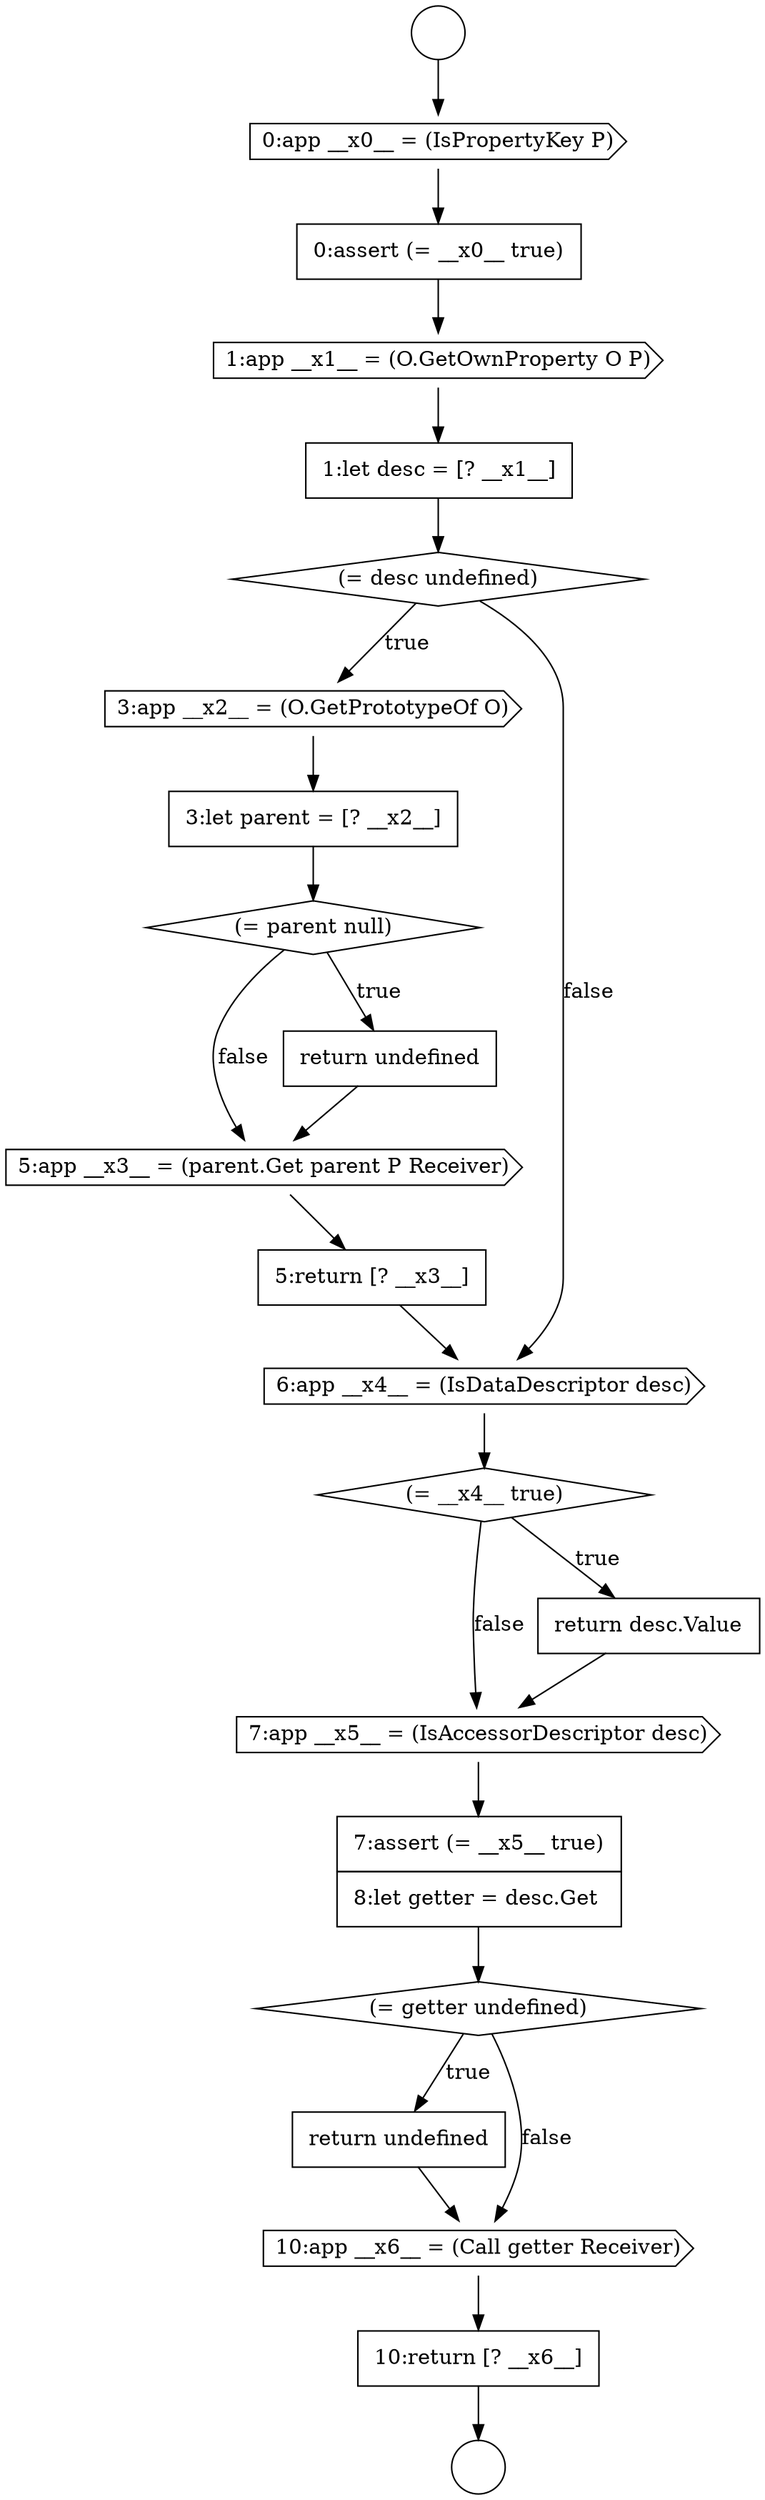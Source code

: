 digraph {
  node2109 [shape=none, margin=0, label=<<font color="black">
    <table border="0" cellborder="1" cellspacing="0" cellpadding="10">
      <tr><td align="left">1:let desc = [? __x1__]</td></tr>
    </table>
  </font>> color="black" fillcolor="white" style=filled]
  node2118 [shape=diamond, label=<<font color="black">(= __x4__ true)</font>> color="black" fillcolor="white" style=filled]
  node2112 [shape=none, margin=0, label=<<font color="black">
    <table border="0" cellborder="1" cellspacing="0" cellpadding="10">
      <tr><td align="left">3:let parent = [? __x2__]</td></tr>
    </table>
  </font>> color="black" fillcolor="white" style=filled]
  node2115 [shape=cds, label=<<font color="black">5:app __x3__ = (parent.Get parent P Receiver)</font>> color="black" fillcolor="white" style=filled]
  node2108 [shape=cds, label=<<font color="black">1:app __x1__ = (O.GetOwnProperty O P)</font>> color="black" fillcolor="white" style=filled]
  node2125 [shape=none, margin=0, label=<<font color="black">
    <table border="0" cellborder="1" cellspacing="0" cellpadding="10">
      <tr><td align="left">10:return [? __x6__]</td></tr>
    </table>
  </font>> color="black" fillcolor="white" style=filled]
  node2121 [shape=none, margin=0, label=<<font color="black">
    <table border="0" cellborder="1" cellspacing="0" cellpadding="10">
      <tr><td align="left">7:assert (= __x5__ true)</td></tr>
      <tr><td align="left">8:let getter = desc.Get</td></tr>
    </table>
  </font>> color="black" fillcolor="white" style=filled]
  node2111 [shape=cds, label=<<font color="black">3:app __x2__ = (O.GetPrototypeOf O)</font>> color="black" fillcolor="white" style=filled]
  node2113 [shape=diamond, label=<<font color="black">(= parent null)</font>> color="black" fillcolor="white" style=filled]
  node2110 [shape=diamond, label=<<font color="black">(= desc undefined)</font>> color="black" fillcolor="white" style=filled]
  node2120 [shape=cds, label=<<font color="black">7:app __x5__ = (IsAccessorDescriptor desc)</font>> color="black" fillcolor="white" style=filled]
  node2123 [shape=none, margin=0, label=<<font color="black">
    <table border="0" cellborder="1" cellspacing="0" cellpadding="10">
      <tr><td align="left">return undefined</td></tr>
    </table>
  </font>> color="black" fillcolor="white" style=filled]
  node2106 [shape=cds, label=<<font color="black">0:app __x0__ = (IsPropertyKey P)</font>> color="black" fillcolor="white" style=filled]
  node2114 [shape=none, margin=0, label=<<font color="black">
    <table border="0" cellborder="1" cellspacing="0" cellpadding="10">
      <tr><td align="left">return undefined</td></tr>
    </table>
  </font>> color="black" fillcolor="white" style=filled]
  node2117 [shape=cds, label=<<font color="black">6:app __x4__ = (IsDataDescriptor desc)</font>> color="black" fillcolor="white" style=filled]
  node2104 [shape=circle label=" " color="black" fillcolor="white" style=filled]
  node2105 [shape=circle label=" " color="black" fillcolor="white" style=filled]
  node2122 [shape=diamond, label=<<font color="black">(= getter undefined)</font>> color="black" fillcolor="white" style=filled]
  node2119 [shape=none, margin=0, label=<<font color="black">
    <table border="0" cellborder="1" cellspacing="0" cellpadding="10">
      <tr><td align="left">return desc.Value</td></tr>
    </table>
  </font>> color="black" fillcolor="white" style=filled]
  node2116 [shape=none, margin=0, label=<<font color="black">
    <table border="0" cellborder="1" cellspacing="0" cellpadding="10">
      <tr><td align="left">5:return [? __x3__]</td></tr>
    </table>
  </font>> color="black" fillcolor="white" style=filled]
  node2107 [shape=none, margin=0, label=<<font color="black">
    <table border="0" cellborder="1" cellspacing="0" cellpadding="10">
      <tr><td align="left">0:assert (= __x0__ true)</td></tr>
    </table>
  </font>> color="black" fillcolor="white" style=filled]
  node2124 [shape=cds, label=<<font color="black">10:app __x6__ = (Call getter Receiver)</font>> color="black" fillcolor="white" style=filled]
  node2118 -> node2119 [label=<<font color="black">true</font>> color="black"]
  node2118 -> node2120 [label=<<font color="black">false</font>> color="black"]
  node2114 -> node2115 [ color="black"]
  node2116 -> node2117 [ color="black"]
  node2121 -> node2122 [ color="black"]
  node2108 -> node2109 [ color="black"]
  node2106 -> node2107 [ color="black"]
  node2123 -> node2124 [ color="black"]
  node2113 -> node2114 [label=<<font color="black">true</font>> color="black"]
  node2113 -> node2115 [label=<<font color="black">false</font>> color="black"]
  node2110 -> node2111 [label=<<font color="black">true</font>> color="black"]
  node2110 -> node2117 [label=<<font color="black">false</font>> color="black"]
  node2125 -> node2105 [ color="black"]
  node2104 -> node2106 [ color="black"]
  node2117 -> node2118 [ color="black"]
  node2109 -> node2110 [ color="black"]
  node2120 -> node2121 [ color="black"]
  node2107 -> node2108 [ color="black"]
  node2122 -> node2123 [label=<<font color="black">true</font>> color="black"]
  node2122 -> node2124 [label=<<font color="black">false</font>> color="black"]
  node2111 -> node2112 [ color="black"]
  node2115 -> node2116 [ color="black"]
  node2112 -> node2113 [ color="black"]
  node2124 -> node2125 [ color="black"]
  node2119 -> node2120 [ color="black"]
}

